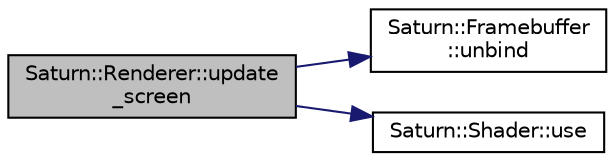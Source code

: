 digraph "Saturn::Renderer::update_screen"
{
  edge [fontname="Helvetica",fontsize="10",labelfontname="Helvetica",labelfontsize="10"];
  node [fontname="Helvetica",fontsize="10",shape=record];
  rankdir="LR";
  Node29 [label="Saturn::Renderer::update\l_screen",height=0.2,width=0.4,color="black", fillcolor="grey75", style="filled", fontcolor="black"];
  Node29 -> Node30 [color="midnightblue",fontsize="10",style="solid"];
  Node30 [label="Saturn::Framebuffer\l::unbind",height=0.2,width=0.4,color="black", fillcolor="white", style="filled",URL="$class_saturn_1_1_framebuffer.html#a57a7e2d21dd704393dcc7718302203ab"];
  Node29 -> Node31 [color="midnightblue",fontsize="10",style="solid"];
  Node31 [label="Saturn::Shader::use",height=0.2,width=0.4,color="black", fillcolor="white", style="filled",URL="$class_saturn_1_1_shader.html#a9102b4acb66e5338f75de94acd883570"];
}
